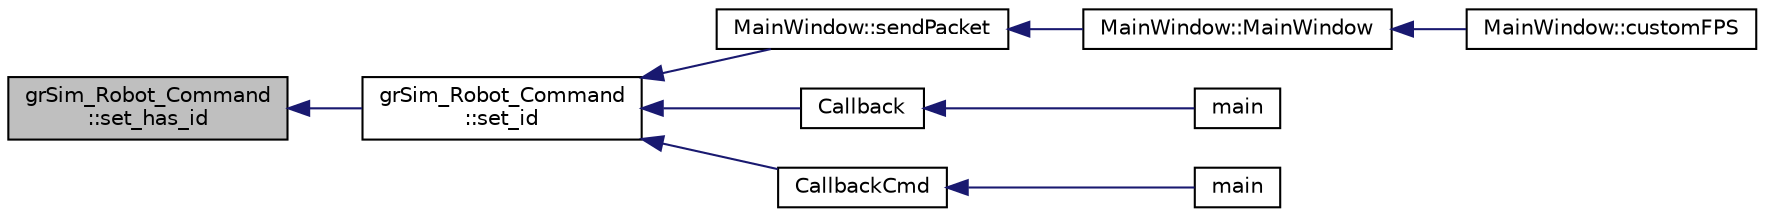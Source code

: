 digraph "grSim_Robot_Command::set_has_id"
{
 // INTERACTIVE_SVG=YES
  edge [fontname="Helvetica",fontsize="10",labelfontname="Helvetica",labelfontsize="10"];
  node [fontname="Helvetica",fontsize="10",shape=record];
  rankdir="LR";
  Node1 [label="grSim_Robot_Command\l::set_has_id",height=0.2,width=0.4,color="black", fillcolor="grey75", style="filled", fontcolor="black"];
  Node1 -> Node2 [dir="back",color="midnightblue",fontsize="10",style="solid",fontname="Helvetica"];
  Node2 [label="grSim_Robot_Command\l::set_id",height=0.2,width=0.4,color="black", fillcolor="white", style="filled",URL="$d1/d68/classgr_sim___robot___command.html#a382b56002691a86edee454d6ac2daaf3"];
  Node2 -> Node3 [dir="back",color="midnightblue",fontsize="10",style="solid",fontname="Helvetica"];
  Node3 [label="MainWindow::sendPacket",height=0.2,width=0.4,color="black", fillcolor="white", style="filled",URL="$d9/dc6/class_main_window.html#afc41129fdf7b5b3c2e303ecf45724096"];
  Node3 -> Node4 [dir="back",color="midnightblue",fontsize="10",style="solid",fontname="Helvetica"];
  Node4 [label="MainWindow::MainWindow",height=0.2,width=0.4,color="black", fillcolor="white", style="filled",URL="$d9/dc6/class_main_window.html#a8b244be8b7b7db1b08de2a2acb9409db"];
  Node4 -> Node5 [dir="back",color="midnightblue",fontsize="10",style="solid",fontname="Helvetica"];
  Node5 [label="MainWindow::customFPS",height=0.2,width=0.4,color="black", fillcolor="white", style="filled",URL="$d9/dc6/class_main_window.html#a54b84786850165c4e5466bc2e4097810"];
  Node2 -> Node6 [dir="back",color="midnightblue",fontsize="10",style="solid",fontname="Helvetica"];
  Node6 [label="Callback",height=0.2,width=0.4,color="black", fillcolor="white", style="filled",URL="$d3/dff/grsim__wheelspeed__node_8cpp.html#a6633ffa7b09df48912f2118382d5d00c"];
  Node6 -> Node7 [dir="back",color="midnightblue",fontsize="10",style="solid",fontname="Helvetica"];
  Node7 [label="main",height=0.2,width=0.4,color="black", fillcolor="white", style="filled",URL="$d3/dff/grsim__wheelspeed__node_8cpp.html#a3c04138a5bfe5d72780bb7e82a18e627"];
  Node2 -> Node8 [dir="back",color="midnightblue",fontsize="10",style="solid",fontname="Helvetica"];
  Node8 [label="CallbackCmd",height=0.2,width=0.4,color="black", fillcolor="white", style="filled",URL="$d3/d11/grsim__xyw__node_8cpp.html#a092acbd3888526aa456db6355221c56d"];
  Node8 -> Node9 [dir="back",color="midnightblue",fontsize="10",style="solid",fontname="Helvetica"];
  Node9 [label="main",height=0.2,width=0.4,color="black", fillcolor="white", style="filled",URL="$d3/d11/grsim__xyw__node_8cpp.html#a3c04138a5bfe5d72780bb7e82a18e627"];
}
